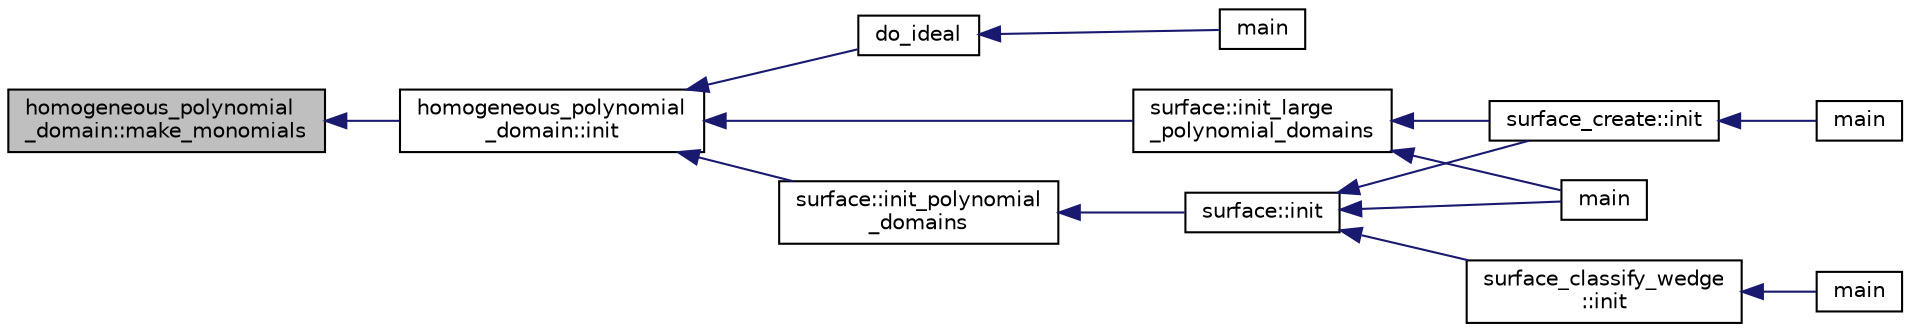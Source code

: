 digraph "homogeneous_polynomial_domain::make_monomials"
{
  edge [fontname="Helvetica",fontsize="10",labelfontname="Helvetica",labelfontsize="10"];
  node [fontname="Helvetica",fontsize="10",shape=record];
  rankdir="LR";
  Node849 [label="homogeneous_polynomial\l_domain::make_monomials",height=0.2,width=0.4,color="black", fillcolor="grey75", style="filled", fontcolor="black"];
  Node849 -> Node850 [dir="back",color="midnightblue",fontsize="10",style="solid",fontname="Helvetica"];
  Node850 [label="homogeneous_polynomial\l_domain::init",height=0.2,width=0.4,color="black", fillcolor="white", style="filled",URL="$d2/da7/classhomogeneous__polynomial__domain.html#ad7d4e08b895afb895147322732228d3a"];
  Node850 -> Node851 [dir="back",color="midnightblue",fontsize="10",style="solid",fontname="Helvetica"];
  Node851 [label="do_ideal",height=0.2,width=0.4,color="black", fillcolor="white", style="filled",URL="$d4/d67/geometry_8h.html#a719f98ff45a1f8cbe0ff10a1954f0893"];
  Node851 -> Node852 [dir="back",color="midnightblue",fontsize="10",style="solid",fontname="Helvetica"];
  Node852 [label="main",height=0.2,width=0.4,color="black", fillcolor="white", style="filled",URL="$d0/d2f/process_8_c.html#a3c04138a5bfe5d72780bb7e82a18e627"];
  Node850 -> Node853 [dir="back",color="midnightblue",fontsize="10",style="solid",fontname="Helvetica"];
  Node853 [label="surface::init_polynomial\l_domains",height=0.2,width=0.4,color="black", fillcolor="white", style="filled",URL="$d5/d88/classsurface.html#a1f13f4c6bdc98d14920a2644a52f8bb6"];
  Node853 -> Node854 [dir="back",color="midnightblue",fontsize="10",style="solid",fontname="Helvetica"];
  Node854 [label="surface::init",height=0.2,width=0.4,color="black", fillcolor="white", style="filled",URL="$d5/d88/classsurface.html#a90570b0ca6ab02988159f2c40cb27308"];
  Node854 -> Node855 [dir="back",color="midnightblue",fontsize="10",style="solid",fontname="Helvetica"];
  Node855 [label="main",height=0.2,width=0.4,color="black", fillcolor="white", style="filled",URL="$d6/dc3/arc__lifting__main_8_c.html#a217dbf8b442f20279ea00b898af96f52"];
  Node854 -> Node856 [dir="back",color="midnightblue",fontsize="10",style="solid",fontname="Helvetica"];
  Node856 [label="surface_classify_wedge\l::init",height=0.2,width=0.4,color="black", fillcolor="white", style="filled",URL="$d7/d5c/classsurface__classify__wedge.html#a43302106663b307aa8274a5112a7010a"];
  Node856 -> Node857 [dir="back",color="midnightblue",fontsize="10",style="solid",fontname="Helvetica"];
  Node857 [label="main",height=0.2,width=0.4,color="black", fillcolor="white", style="filled",URL="$df/df8/surface__classify_8_c.html#a217dbf8b442f20279ea00b898af96f52"];
  Node854 -> Node858 [dir="back",color="midnightblue",fontsize="10",style="solid",fontname="Helvetica"];
  Node858 [label="surface_create::init",height=0.2,width=0.4,color="black", fillcolor="white", style="filled",URL="$de/da4/classsurface__create.html#ab0db5c12825f778e3caf8aa4da02eb06"];
  Node858 -> Node859 [dir="back",color="midnightblue",fontsize="10",style="solid",fontname="Helvetica"];
  Node859 [label="main",height=0.2,width=0.4,color="black", fillcolor="white", style="filled",URL="$d2/dfa/create__surface__main_8_c.html#a217dbf8b442f20279ea00b898af96f52"];
  Node850 -> Node860 [dir="back",color="midnightblue",fontsize="10",style="solid",fontname="Helvetica"];
  Node860 [label="surface::init_large\l_polynomial_domains",height=0.2,width=0.4,color="black", fillcolor="white", style="filled",URL="$d5/d88/classsurface.html#a4bed81f2918efe941518ab28d9a695d2"];
  Node860 -> Node855 [dir="back",color="midnightblue",fontsize="10",style="solid",fontname="Helvetica"];
  Node860 -> Node858 [dir="back",color="midnightblue",fontsize="10",style="solid",fontname="Helvetica"];
}
